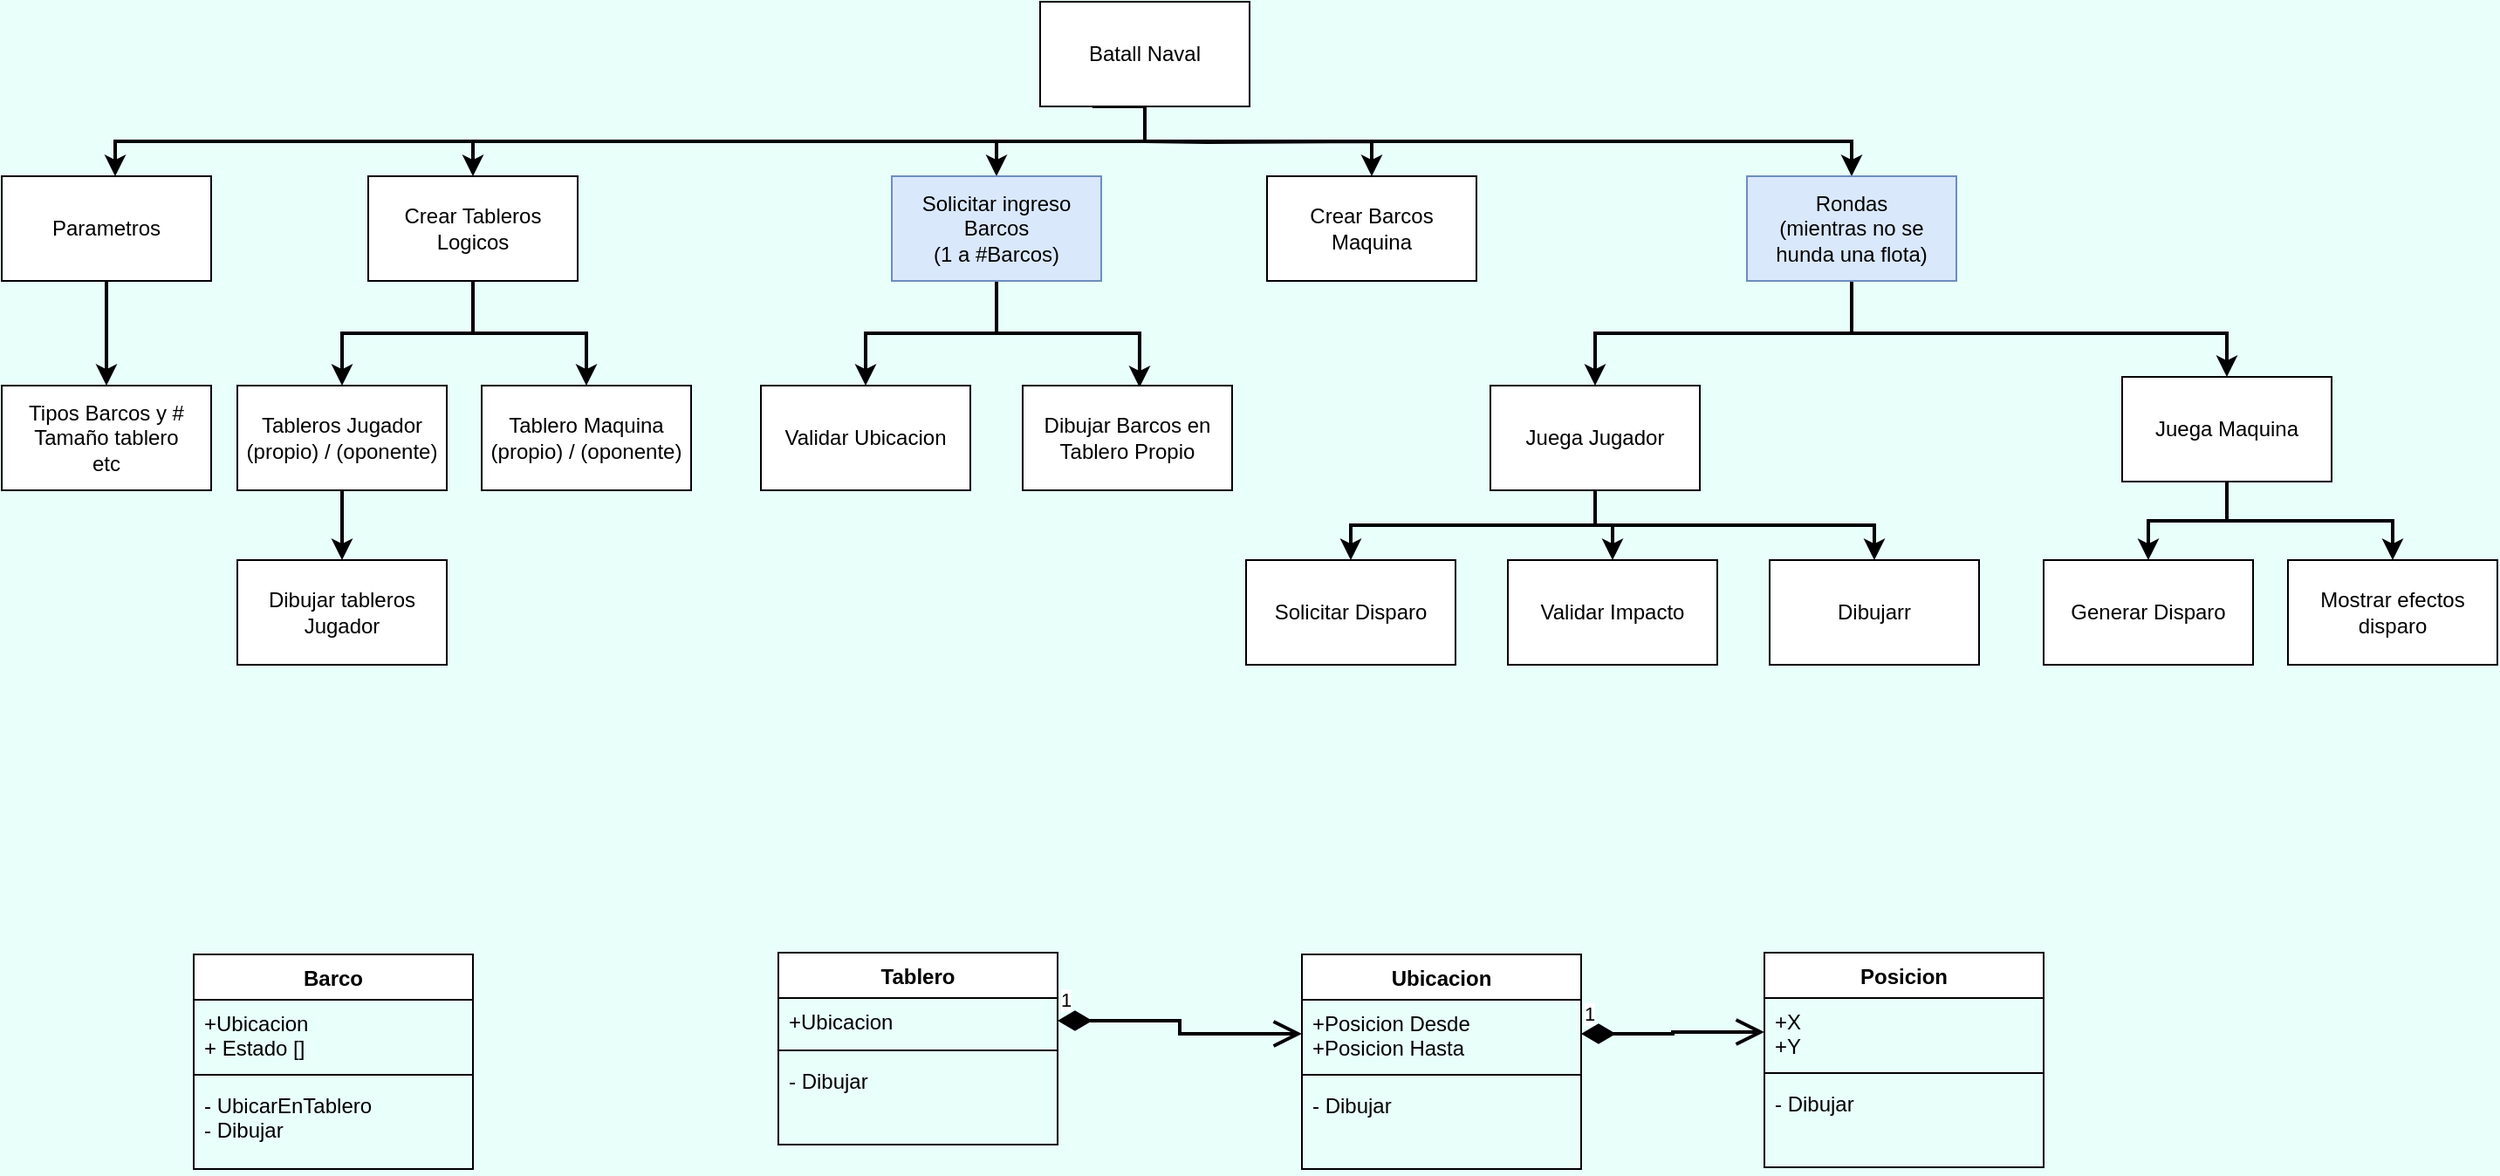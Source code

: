 <mxfile version="20.3.0" type="device"><diagram id="oM2EvTqLtYMnG0l50o8P" name="Page-1"><mxGraphModel dx="2224" dy="1435" grid="1" gridSize="5" guides="1" tooltips="1" connect="1" arrows="1" fold="1" page="0" pageScale="1" pageWidth="850" pageHeight="1100" background="#E8FFFA" math="0" shadow="0"><root><mxCell id="0"/><mxCell id="1" parent="0"/><mxCell id="4sqS2Zh43qfkxD3QwnYF-13" value="" style="edgeStyle=orthogonalEdgeStyle;rounded=0;orthogonalLoop=1;jettySize=auto;html=1;strokeWidth=2;" parent="1" source="4sqS2Zh43qfkxD3QwnYF-1" target="4sqS2Zh43qfkxD3QwnYF-7" edge="1"><mxGeometry relative="1" as="geometry"><Array as="points"><mxPoint x="-355" y="-560"/><mxPoint x="-440" y="-560"/></Array></mxGeometry></mxCell><mxCell id="4sqS2Zh43qfkxD3QwnYF-14" style="edgeStyle=orthogonalEdgeStyle;rounded=0;orthogonalLoop=1;jettySize=auto;html=1;exitX=0.25;exitY=1;exitDx=0;exitDy=0;strokeWidth=2;" parent="1" source="4sqS2Zh43qfkxD3QwnYF-1" target="4sqS2Zh43qfkxD3QwnYF-2" edge="1"><mxGeometry relative="1" as="geometry"><Array as="points"><mxPoint x="-355" y="-580"/><mxPoint x="-355" y="-560"/><mxPoint x="-740" y="-560"/></Array></mxGeometry></mxCell><mxCell id="4sqS2Zh43qfkxD3QwnYF-15" style="edgeStyle=orthogonalEdgeStyle;rounded=0;orthogonalLoop=1;jettySize=auto;html=1;entryX=0.5;entryY=0;entryDx=0;entryDy=0;strokeWidth=2;" parent="1" target="4sqS2Zh43qfkxD3QwnYF-9" edge="1"><mxGeometry relative="1" as="geometry"><mxPoint x="-355" y="-560" as="sourcePoint"/></mxGeometry></mxCell><mxCell id="4sqS2Zh43qfkxD3QwnYF-16" style="edgeStyle=orthogonalEdgeStyle;rounded=0;orthogonalLoop=1;jettySize=auto;html=1;strokeWidth=2;" parent="1" source="4sqS2Zh43qfkxD3QwnYF-1" target="4sqS2Zh43qfkxD3QwnYF-5" edge="1"><mxGeometry relative="1" as="geometry"><Array as="points"><mxPoint x="-355" y="-560"/><mxPoint x="-945" y="-560"/></Array></mxGeometry></mxCell><mxCell id="4sqS2Zh43qfkxD3QwnYF-17" style="edgeStyle=orthogonalEdgeStyle;rounded=0;orthogonalLoop=1;jettySize=auto;html=1;entryX=0.5;entryY=0;entryDx=0;entryDy=0;strokeWidth=2;" parent="1" source="4sqS2Zh43qfkxD3QwnYF-1" target="4sqS2Zh43qfkxD3QwnYF-12" edge="1"><mxGeometry relative="1" as="geometry"><Array as="points"><mxPoint x="-355" y="-560"/><mxPoint x="50" y="-560"/></Array></mxGeometry></mxCell><mxCell id="4sqS2Zh43qfkxD3QwnYF-1" value="Batall Naval" style="rounded=0;whiteSpace=wrap;html=1;" parent="1" vertex="1"><mxGeometry x="-415" y="-640" width="120" height="60" as="geometry"/></mxCell><mxCell id="4sqS2Zh43qfkxD3QwnYF-20" style="edgeStyle=orthogonalEdgeStyle;rounded=0;orthogonalLoop=1;jettySize=auto;html=1;entryX=0.5;entryY=0;entryDx=0;entryDy=0;strokeWidth=2;" parent="1" source="4sqS2Zh43qfkxD3QwnYF-2" target="4sqS2Zh43qfkxD3QwnYF-3" edge="1"><mxGeometry relative="1" as="geometry"/></mxCell><mxCell id="4sqS2Zh43qfkxD3QwnYF-21" style="edgeStyle=orthogonalEdgeStyle;rounded=0;orthogonalLoop=1;jettySize=auto;html=1;strokeWidth=2;" parent="1" source="4sqS2Zh43qfkxD3QwnYF-2" target="4sqS2Zh43qfkxD3QwnYF-4" edge="1"><mxGeometry relative="1" as="geometry"/></mxCell><mxCell id="4sqS2Zh43qfkxD3QwnYF-2" value="Crear Tableros Logicos" style="rounded=0;whiteSpace=wrap;html=1;" parent="1" vertex="1"><mxGeometry x="-800" y="-540" width="120" height="60" as="geometry"/></mxCell><mxCell id="4sqS2Zh43qfkxD3QwnYF-23" style="edgeStyle=orthogonalEdgeStyle;rounded=0;orthogonalLoop=1;jettySize=auto;html=1;entryX=0.5;entryY=0;entryDx=0;entryDy=0;strokeWidth=2;" parent="1" source="4sqS2Zh43qfkxD3QwnYF-3" target="4sqS2Zh43qfkxD3QwnYF-10" edge="1"><mxGeometry relative="1" as="geometry"/></mxCell><mxCell id="4sqS2Zh43qfkxD3QwnYF-3" value="Tableros Jugador (propio) / (oponente)" style="rounded=0;whiteSpace=wrap;html=1;" parent="1" vertex="1"><mxGeometry x="-875" y="-420" width="120" height="60" as="geometry"/></mxCell><mxCell id="4sqS2Zh43qfkxD3QwnYF-4" value="Tablero Maquina (propio) / (oponente)" style="rounded=0;whiteSpace=wrap;html=1;" parent="1" vertex="1"><mxGeometry x="-735" y="-420" width="120" height="60" as="geometry"/></mxCell><mxCell id="4sqS2Zh43qfkxD3QwnYF-22" style="edgeStyle=orthogonalEdgeStyle;rounded=0;orthogonalLoop=1;jettySize=auto;html=1;entryX=0.5;entryY=0;entryDx=0;entryDy=0;strokeWidth=2;" parent="1" source="4sqS2Zh43qfkxD3QwnYF-5" target="4sqS2Zh43qfkxD3QwnYF-6" edge="1"><mxGeometry relative="1" as="geometry"/></mxCell><mxCell id="4sqS2Zh43qfkxD3QwnYF-5" value="Parametros" style="rounded=0;whiteSpace=wrap;html=1;" parent="1" vertex="1"><mxGeometry x="-1010" y="-540" width="120" height="60" as="geometry"/></mxCell><mxCell id="4sqS2Zh43qfkxD3QwnYF-6" value="Tipos Barcos y #&lt;br&gt;Tamaño tablero&lt;br&gt;etc" style="rounded=0;whiteSpace=wrap;html=1;" parent="1" vertex="1"><mxGeometry x="-1010" y="-420" width="120" height="60" as="geometry"/></mxCell><mxCell id="4sqS2Zh43qfkxD3QwnYF-18" style="edgeStyle=orthogonalEdgeStyle;rounded=0;orthogonalLoop=1;jettySize=auto;html=1;strokeWidth=2;" parent="1" source="4sqS2Zh43qfkxD3QwnYF-7" target="4sqS2Zh43qfkxD3QwnYF-8" edge="1"><mxGeometry relative="1" as="geometry"/></mxCell><mxCell id="4sqS2Zh43qfkxD3QwnYF-19" style="edgeStyle=orthogonalEdgeStyle;rounded=0;orthogonalLoop=1;jettySize=auto;html=1;entryX=0.558;entryY=0.017;entryDx=0;entryDy=0;entryPerimeter=0;strokeWidth=2;" parent="1" source="4sqS2Zh43qfkxD3QwnYF-7" target="4sqS2Zh43qfkxD3QwnYF-11" edge="1"><mxGeometry relative="1" as="geometry"/></mxCell><mxCell id="4sqS2Zh43qfkxD3QwnYF-7" value="Solicitar ingreso Barcos&lt;br&gt;(1 a #Barcos)" style="rounded=0;whiteSpace=wrap;html=1;fillColor=#dae8fc;strokeColor=#6c8ebf;" parent="1" vertex="1"><mxGeometry x="-500" y="-540" width="120" height="60" as="geometry"/></mxCell><mxCell id="4sqS2Zh43qfkxD3QwnYF-8" value="Validar Ubicacion" style="rounded=0;whiteSpace=wrap;html=1;" parent="1" vertex="1"><mxGeometry x="-575" y="-420" width="120" height="60" as="geometry"/></mxCell><mxCell id="4sqS2Zh43qfkxD3QwnYF-9" value="Crear Barcos Maquina" style="rounded=0;whiteSpace=wrap;html=1;" parent="1" vertex="1"><mxGeometry x="-285" y="-540" width="120" height="60" as="geometry"/></mxCell><mxCell id="4sqS2Zh43qfkxD3QwnYF-10" value="Dibujar tableros Jugador" style="rounded=0;whiteSpace=wrap;html=1;" parent="1" vertex="1"><mxGeometry x="-875" y="-320" width="120" height="60" as="geometry"/></mxCell><mxCell id="4sqS2Zh43qfkxD3QwnYF-11" value="Dibujar Barcos en Tablero Propio" style="rounded=0;whiteSpace=wrap;html=1;" parent="1" vertex="1"><mxGeometry x="-425" y="-420" width="120" height="60" as="geometry"/></mxCell><mxCell id="4sqS2Zh43qfkxD3QwnYF-72" style="edgeStyle=orthogonalEdgeStyle;rounded=0;orthogonalLoop=1;jettySize=auto;html=1;strokeWidth=2;" parent="1" source="4sqS2Zh43qfkxD3QwnYF-12" target="4sqS2Zh43qfkxD3QwnYF-65" edge="1"><mxGeometry relative="1" as="geometry"><Array as="points"><mxPoint x="50" y="-450"/><mxPoint x="-97" y="-450"/></Array></mxGeometry></mxCell><mxCell id="4sqS2Zh43qfkxD3QwnYF-73" style="edgeStyle=orthogonalEdgeStyle;rounded=0;orthogonalLoop=1;jettySize=auto;html=1;entryX=0.5;entryY=0;entryDx=0;entryDy=0;strokeWidth=2;" parent="1" source="4sqS2Zh43qfkxD3QwnYF-12" target="4sqS2Zh43qfkxD3QwnYF-66" edge="1"><mxGeometry relative="1" as="geometry"><Array as="points"><mxPoint x="50" y="-450"/><mxPoint x="265" y="-450"/></Array></mxGeometry></mxCell><mxCell id="4sqS2Zh43qfkxD3QwnYF-12" value="Rondas&lt;br&gt;(mientras no se hunda una flota)" style="rounded=0;whiteSpace=wrap;html=1;fillColor=#dae8fc;strokeColor=#6c8ebf;" parent="1" vertex="1"><mxGeometry x="-10" y="-540" width="120" height="60" as="geometry"/></mxCell><mxCell id="4sqS2Zh43qfkxD3QwnYF-44" value="Barco" style="swimlane;fontStyle=1;align=center;verticalAlign=top;childLayout=stackLayout;horizontal=1;startSize=26;horizontalStack=0;resizeParent=1;resizeParentMax=0;resizeLast=0;collapsible=1;marginBottom=0;html=0;" parent="1" vertex="1"><mxGeometry x="-900" y="-94" width="160" height="123" as="geometry"/></mxCell><mxCell id="4sqS2Zh43qfkxD3QwnYF-45" value="+Ubicacion&#10;+ Estado []&#10;" style="text;strokeColor=none;fillColor=none;align=left;verticalAlign=top;spacingLeft=4;spacingRight=4;overflow=hidden;rotatable=0;points=[[0,0.5],[1,0.5]];portConstraint=eastwest;html=0;" parent="4sqS2Zh43qfkxD3QwnYF-44" vertex="1"><mxGeometry y="26" width="160" height="39" as="geometry"/></mxCell><mxCell id="4sqS2Zh43qfkxD3QwnYF-46" value="" style="line;strokeWidth=1;fillColor=none;align=left;verticalAlign=middle;spacingTop=-1;spacingLeft=3;spacingRight=3;rotatable=0;labelPosition=right;points=[];portConstraint=eastwest;strokeColor=inherit;html=0;" parent="4sqS2Zh43qfkxD3QwnYF-44" vertex="1"><mxGeometry y="65" width="160" height="8" as="geometry"/></mxCell><mxCell id="4sqS2Zh43qfkxD3QwnYF-47" value="- UbicarEnTablero&#10;- Dibujar" style="text;strokeColor=none;fillColor=none;align=left;verticalAlign=top;spacingLeft=4;spacingRight=4;overflow=hidden;rotatable=0;points=[[0,0.5],[1,0.5]];portConstraint=eastwest;html=0;" parent="4sqS2Zh43qfkxD3QwnYF-44" vertex="1"><mxGeometry y="73" width="160" height="50" as="geometry"/></mxCell><mxCell id="4sqS2Zh43qfkxD3QwnYF-48" value="Tablero" style="swimlane;fontStyle=1;align=center;verticalAlign=top;childLayout=stackLayout;horizontal=1;startSize=26;horizontalStack=0;resizeParent=1;resizeParentMax=0;resizeLast=0;collapsible=1;marginBottom=0;html=0;" parent="1" vertex="1"><mxGeometry x="-565" y="-95" width="160" height="110" as="geometry"/></mxCell><mxCell id="4sqS2Zh43qfkxD3QwnYF-49" value="+Ubicacion" style="text;strokeColor=none;fillColor=none;align=left;verticalAlign=top;spacingLeft=4;spacingRight=4;overflow=hidden;rotatable=0;points=[[0,0.5],[1,0.5]];portConstraint=eastwest;html=0;" parent="4sqS2Zh43qfkxD3QwnYF-48" vertex="1"><mxGeometry y="26" width="160" height="26" as="geometry"/></mxCell><mxCell id="4sqS2Zh43qfkxD3QwnYF-50" value="" style="line;strokeWidth=1;fillColor=none;align=left;verticalAlign=middle;spacingTop=-1;spacingLeft=3;spacingRight=3;rotatable=0;labelPosition=right;points=[];portConstraint=eastwest;strokeColor=inherit;html=0;" parent="4sqS2Zh43qfkxD3QwnYF-48" vertex="1"><mxGeometry y="52" width="160" height="8" as="geometry"/></mxCell><mxCell id="4sqS2Zh43qfkxD3QwnYF-51" value="- Dibujar&#10;" style="text;strokeColor=none;fillColor=none;align=left;verticalAlign=top;spacingLeft=4;spacingRight=4;overflow=hidden;rotatable=0;points=[[0,0.5],[1,0.5]];portConstraint=eastwest;html=0;" parent="4sqS2Zh43qfkxD3QwnYF-48" vertex="1"><mxGeometry y="60" width="160" height="50" as="geometry"/></mxCell><mxCell id="4sqS2Zh43qfkxD3QwnYF-52" value="Ubicacion" style="swimlane;fontStyle=1;align=center;verticalAlign=top;childLayout=stackLayout;horizontal=1;startSize=26;horizontalStack=0;resizeParent=1;resizeParentMax=0;resizeLast=0;collapsible=1;marginBottom=0;html=0;" parent="1" vertex="1"><mxGeometry x="-265" y="-94" width="160" height="123" as="geometry"/></mxCell><mxCell id="4sqS2Zh43qfkxD3QwnYF-53" value="+Posicion Desde&#10;+Posicion Hasta" style="text;strokeColor=none;fillColor=none;align=left;verticalAlign=top;spacingLeft=4;spacingRight=4;overflow=hidden;rotatable=0;points=[[0,0.5],[1,0.5]];portConstraint=eastwest;html=0;" parent="4sqS2Zh43qfkxD3QwnYF-52" vertex="1"><mxGeometry y="26" width="160" height="39" as="geometry"/></mxCell><mxCell id="4sqS2Zh43qfkxD3QwnYF-54" value="" style="line;strokeWidth=1;fillColor=none;align=left;verticalAlign=middle;spacingTop=-1;spacingLeft=3;spacingRight=3;rotatable=0;labelPosition=right;points=[];portConstraint=eastwest;strokeColor=inherit;html=0;" parent="4sqS2Zh43qfkxD3QwnYF-52" vertex="1"><mxGeometry y="65" width="160" height="8" as="geometry"/></mxCell><mxCell id="4sqS2Zh43qfkxD3QwnYF-55" value="- Dibujar&#10;" style="text;strokeColor=none;fillColor=none;align=left;verticalAlign=top;spacingLeft=4;spacingRight=4;overflow=hidden;rotatable=0;points=[[0,0.5],[1,0.5]];portConstraint=eastwest;html=0;" parent="4sqS2Zh43qfkxD3QwnYF-52" vertex="1"><mxGeometry y="73" width="160" height="50" as="geometry"/></mxCell><mxCell id="4sqS2Zh43qfkxD3QwnYF-56" value="Posicion" style="swimlane;fontStyle=1;align=center;verticalAlign=top;childLayout=stackLayout;horizontal=1;startSize=26;horizontalStack=0;resizeParent=1;resizeParentMax=0;resizeLast=0;collapsible=1;marginBottom=0;html=0;" parent="1" vertex="1"><mxGeometry y="-95" width="160" height="123" as="geometry"/></mxCell><mxCell id="4sqS2Zh43qfkxD3QwnYF-57" value="+X&#10;+Y" style="text;strokeColor=none;fillColor=none;align=left;verticalAlign=top;spacingLeft=4;spacingRight=4;overflow=hidden;rotatable=0;points=[[0,0.5],[1,0.5]];portConstraint=eastwest;html=0;" parent="4sqS2Zh43qfkxD3QwnYF-56" vertex="1"><mxGeometry y="26" width="160" height="39" as="geometry"/></mxCell><mxCell id="4sqS2Zh43qfkxD3QwnYF-58" value="" style="line;strokeWidth=1;fillColor=none;align=left;verticalAlign=middle;spacingTop=-1;spacingLeft=3;spacingRight=3;rotatable=0;labelPosition=right;points=[];portConstraint=eastwest;strokeColor=inherit;html=0;" parent="4sqS2Zh43qfkxD3QwnYF-56" vertex="1"><mxGeometry y="65" width="160" height="8" as="geometry"/></mxCell><mxCell id="4sqS2Zh43qfkxD3QwnYF-59" value="- Dibujar&#10;" style="text;strokeColor=none;fillColor=none;align=left;verticalAlign=top;spacingLeft=4;spacingRight=4;overflow=hidden;rotatable=0;points=[[0,0.5],[1,0.5]];portConstraint=eastwest;html=0;" parent="4sqS2Zh43qfkxD3QwnYF-56" vertex="1"><mxGeometry y="73" width="160" height="50" as="geometry"/></mxCell><mxCell id="4sqS2Zh43qfkxD3QwnYF-63" value="1" style="endArrow=open;html=1;endSize=12;startArrow=diamondThin;startSize=14;startFill=1;edgeStyle=orthogonalEdgeStyle;align=left;verticalAlign=bottom;rounded=0;strokeWidth=2;exitX=1;exitY=0.5;exitDx=0;exitDy=0;entryX=0;entryY=0.5;entryDx=0;entryDy=0;" parent="1" source="4sqS2Zh43qfkxD3QwnYF-49" target="4sqS2Zh43qfkxD3QwnYF-53" edge="1"><mxGeometry x="-1" y="3" relative="1" as="geometry"><mxPoint x="-395" y="-33" as="sourcePoint"/><mxPoint x="-235" y="-33" as="targetPoint"/></mxGeometry></mxCell><mxCell id="4sqS2Zh43qfkxD3QwnYF-64" value="1" style="endArrow=open;html=1;endSize=12;startArrow=diamondThin;startSize=14;startFill=1;edgeStyle=orthogonalEdgeStyle;align=left;verticalAlign=bottom;rounded=0;strokeWidth=2;exitX=1;exitY=0.5;exitDx=0;exitDy=0;entryX=0;entryY=0.5;entryDx=0;entryDy=0;" parent="1" source="4sqS2Zh43qfkxD3QwnYF-53" target="4sqS2Zh43qfkxD3QwnYF-57" edge="1"><mxGeometry x="-1" y="3" relative="1" as="geometry"><mxPoint x="-90" y="-45" as="sourcePoint"/><mxPoint x="70" y="-45" as="targetPoint"/></mxGeometry></mxCell><mxCell id="4sqS2Zh43qfkxD3QwnYF-74" style="edgeStyle=orthogonalEdgeStyle;rounded=0;orthogonalLoop=1;jettySize=auto;html=1;strokeWidth=2;" parent="1" source="4sqS2Zh43qfkxD3QwnYF-65" target="4sqS2Zh43qfkxD3QwnYF-67" edge="1"><mxGeometry relative="1" as="geometry"><Array as="points"><mxPoint x="-97" y="-340"/><mxPoint x="-237" y="-340"/></Array></mxGeometry></mxCell><mxCell id="4sqS2Zh43qfkxD3QwnYF-75" style="edgeStyle=orthogonalEdgeStyle;rounded=0;orthogonalLoop=1;jettySize=auto;html=1;entryX=0.5;entryY=0;entryDx=0;entryDy=0;strokeWidth=2;" parent="1" source="4sqS2Zh43qfkxD3QwnYF-65" target="4sqS2Zh43qfkxD3QwnYF-69" edge="1"><mxGeometry relative="1" as="geometry"><Array as="points"><mxPoint x="-97" y="-340"/><mxPoint x="63" y="-340"/></Array></mxGeometry></mxCell><mxCell id="4sqS2Zh43qfkxD3QwnYF-76" value="" style="edgeStyle=orthogonalEdgeStyle;rounded=0;orthogonalLoop=1;jettySize=auto;html=1;strokeWidth=2;" parent="1" source="4sqS2Zh43qfkxD3QwnYF-65" target="4sqS2Zh43qfkxD3QwnYF-68" edge="1"><mxGeometry relative="1" as="geometry"/></mxCell><mxCell id="4sqS2Zh43qfkxD3QwnYF-65" value="Juega Jugador" style="rounded=0;whiteSpace=wrap;html=1;" parent="1" vertex="1"><mxGeometry x="-157" y="-420" width="120" height="60" as="geometry"/></mxCell><mxCell id="4sqS2Zh43qfkxD3QwnYF-77" style="edgeStyle=orthogonalEdgeStyle;rounded=0;orthogonalLoop=1;jettySize=auto;html=1;strokeWidth=2;" parent="1" source="4sqS2Zh43qfkxD3QwnYF-66" target="4sqS2Zh43qfkxD3QwnYF-70" edge="1"><mxGeometry relative="1" as="geometry"/></mxCell><mxCell id="4sqS2Zh43qfkxD3QwnYF-78" style="edgeStyle=orthogonalEdgeStyle;rounded=0;orthogonalLoop=1;jettySize=auto;html=1;entryX=0.5;entryY=0;entryDx=0;entryDy=0;strokeWidth=2;" parent="1" source="4sqS2Zh43qfkxD3QwnYF-66" target="4sqS2Zh43qfkxD3QwnYF-71" edge="1"><mxGeometry relative="1" as="geometry"/></mxCell><mxCell id="4sqS2Zh43qfkxD3QwnYF-66" value="Juega Maquina" style="rounded=0;whiteSpace=wrap;html=1;" parent="1" vertex="1"><mxGeometry x="205" y="-425" width="120" height="60" as="geometry"/></mxCell><mxCell id="4sqS2Zh43qfkxD3QwnYF-67" value="Solicitar Disparo" style="rounded=0;whiteSpace=wrap;html=1;" parent="1" vertex="1"><mxGeometry x="-297" y="-320" width="120" height="60" as="geometry"/></mxCell><mxCell id="4sqS2Zh43qfkxD3QwnYF-68" value="Validar Impacto" style="rounded=0;whiteSpace=wrap;html=1;" parent="1" vertex="1"><mxGeometry x="-147" y="-320" width="120" height="60" as="geometry"/></mxCell><mxCell id="4sqS2Zh43qfkxD3QwnYF-69" value="Dibujarr" style="rounded=0;whiteSpace=wrap;html=1;" parent="1" vertex="1"><mxGeometry x="3" y="-320" width="120" height="60" as="geometry"/></mxCell><mxCell id="4sqS2Zh43qfkxD3QwnYF-70" value="Generar Disparo" style="rounded=0;whiteSpace=wrap;html=1;" parent="1" vertex="1"><mxGeometry x="160" y="-320" width="120" height="60" as="geometry"/></mxCell><mxCell id="4sqS2Zh43qfkxD3QwnYF-71" value="Mostrar efectos&lt;br&gt;disparo" style="rounded=0;whiteSpace=wrap;html=1;" parent="1" vertex="1"><mxGeometry x="300" y="-320" width="120" height="60" as="geometry"/></mxCell></root></mxGraphModel></diagram></mxfile>
